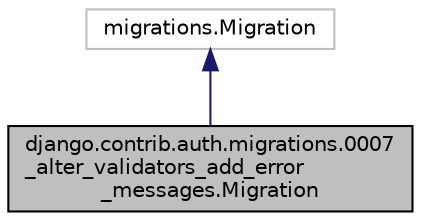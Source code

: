 digraph "django.contrib.auth.migrations.0007_alter_validators_add_error_messages.Migration"
{
 // LATEX_PDF_SIZE
  edge [fontname="Helvetica",fontsize="10",labelfontname="Helvetica",labelfontsize="10"];
  node [fontname="Helvetica",fontsize="10",shape=record];
  Node1 [label="django.contrib.auth.migrations.0007\l_alter_validators_add_error\l_messages.Migration",height=0.2,width=0.4,color="black", fillcolor="grey75", style="filled", fontcolor="black",tooltip=" "];
  Node2 -> Node1 [dir="back",color="midnightblue",fontsize="10",style="solid",fontname="Helvetica"];
  Node2 [label="migrations.Migration",height=0.2,width=0.4,color="grey75", fillcolor="white", style="filled",tooltip=" "];
}
